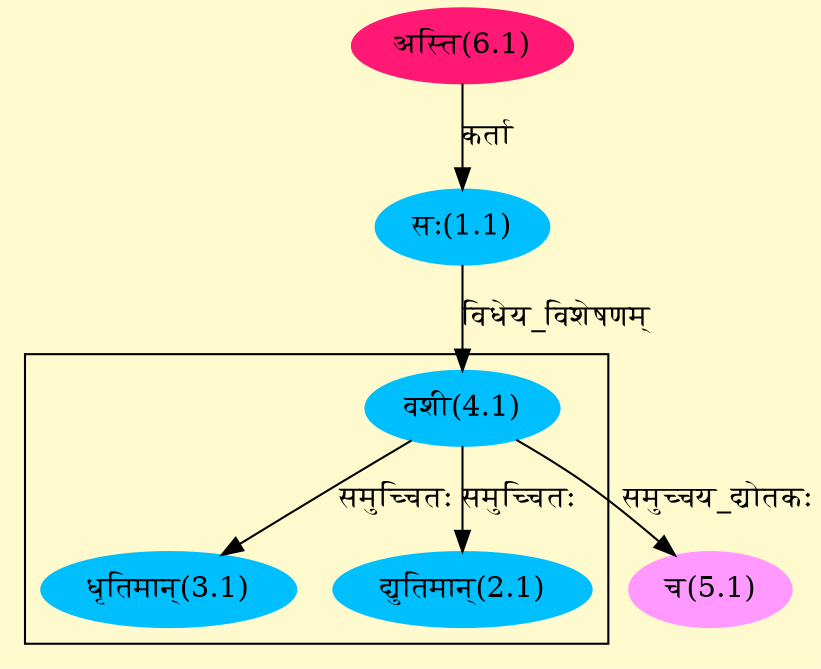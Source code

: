 digraph G{
rankdir=BT;
 compound=true;
 bgcolor="lemonchiffon1";

subgraph cluster_1{
Node2_1 [style=filled, color="#00BFFF" label = "द्युतिमान्(2.1)"]
Node4_1 [style=filled, color="#00BFFF" label = "वशी(4.1)"]
Node3_1 [style=filled, color="#00BFFF" label = "धृतिमान्(3.1)"]

}
Node1_1 [style=filled, color="#00BFFF" label = "सः(1.1)"]
Node6_1 [style=filled, color="#FF1975" label = "अस्ति(6.1)"]
Node4_1 [style=filled, color="#00BFFF" label = "वशी(4.1)"]
Node5_1 [style=filled, color="#FF99FF" label = "च(5.1)"]
/* Start of Relations section */

Node1_1 -> Node6_1 [  label="कर्ता"  dir="back" ]
Node2_1 -> Node4_1 [  label="समुच्चितः"  dir="back" ]
Node3_1 -> Node4_1 [  label="समुच्चितः"  dir="back" ]
Node4_1 -> Node1_1 [  label="विधेय_विशेषणम्"  dir="back" ]
Node5_1 -> Node4_1 [  label="समुच्चय_द्योतकः"  dir="back" ]
}
